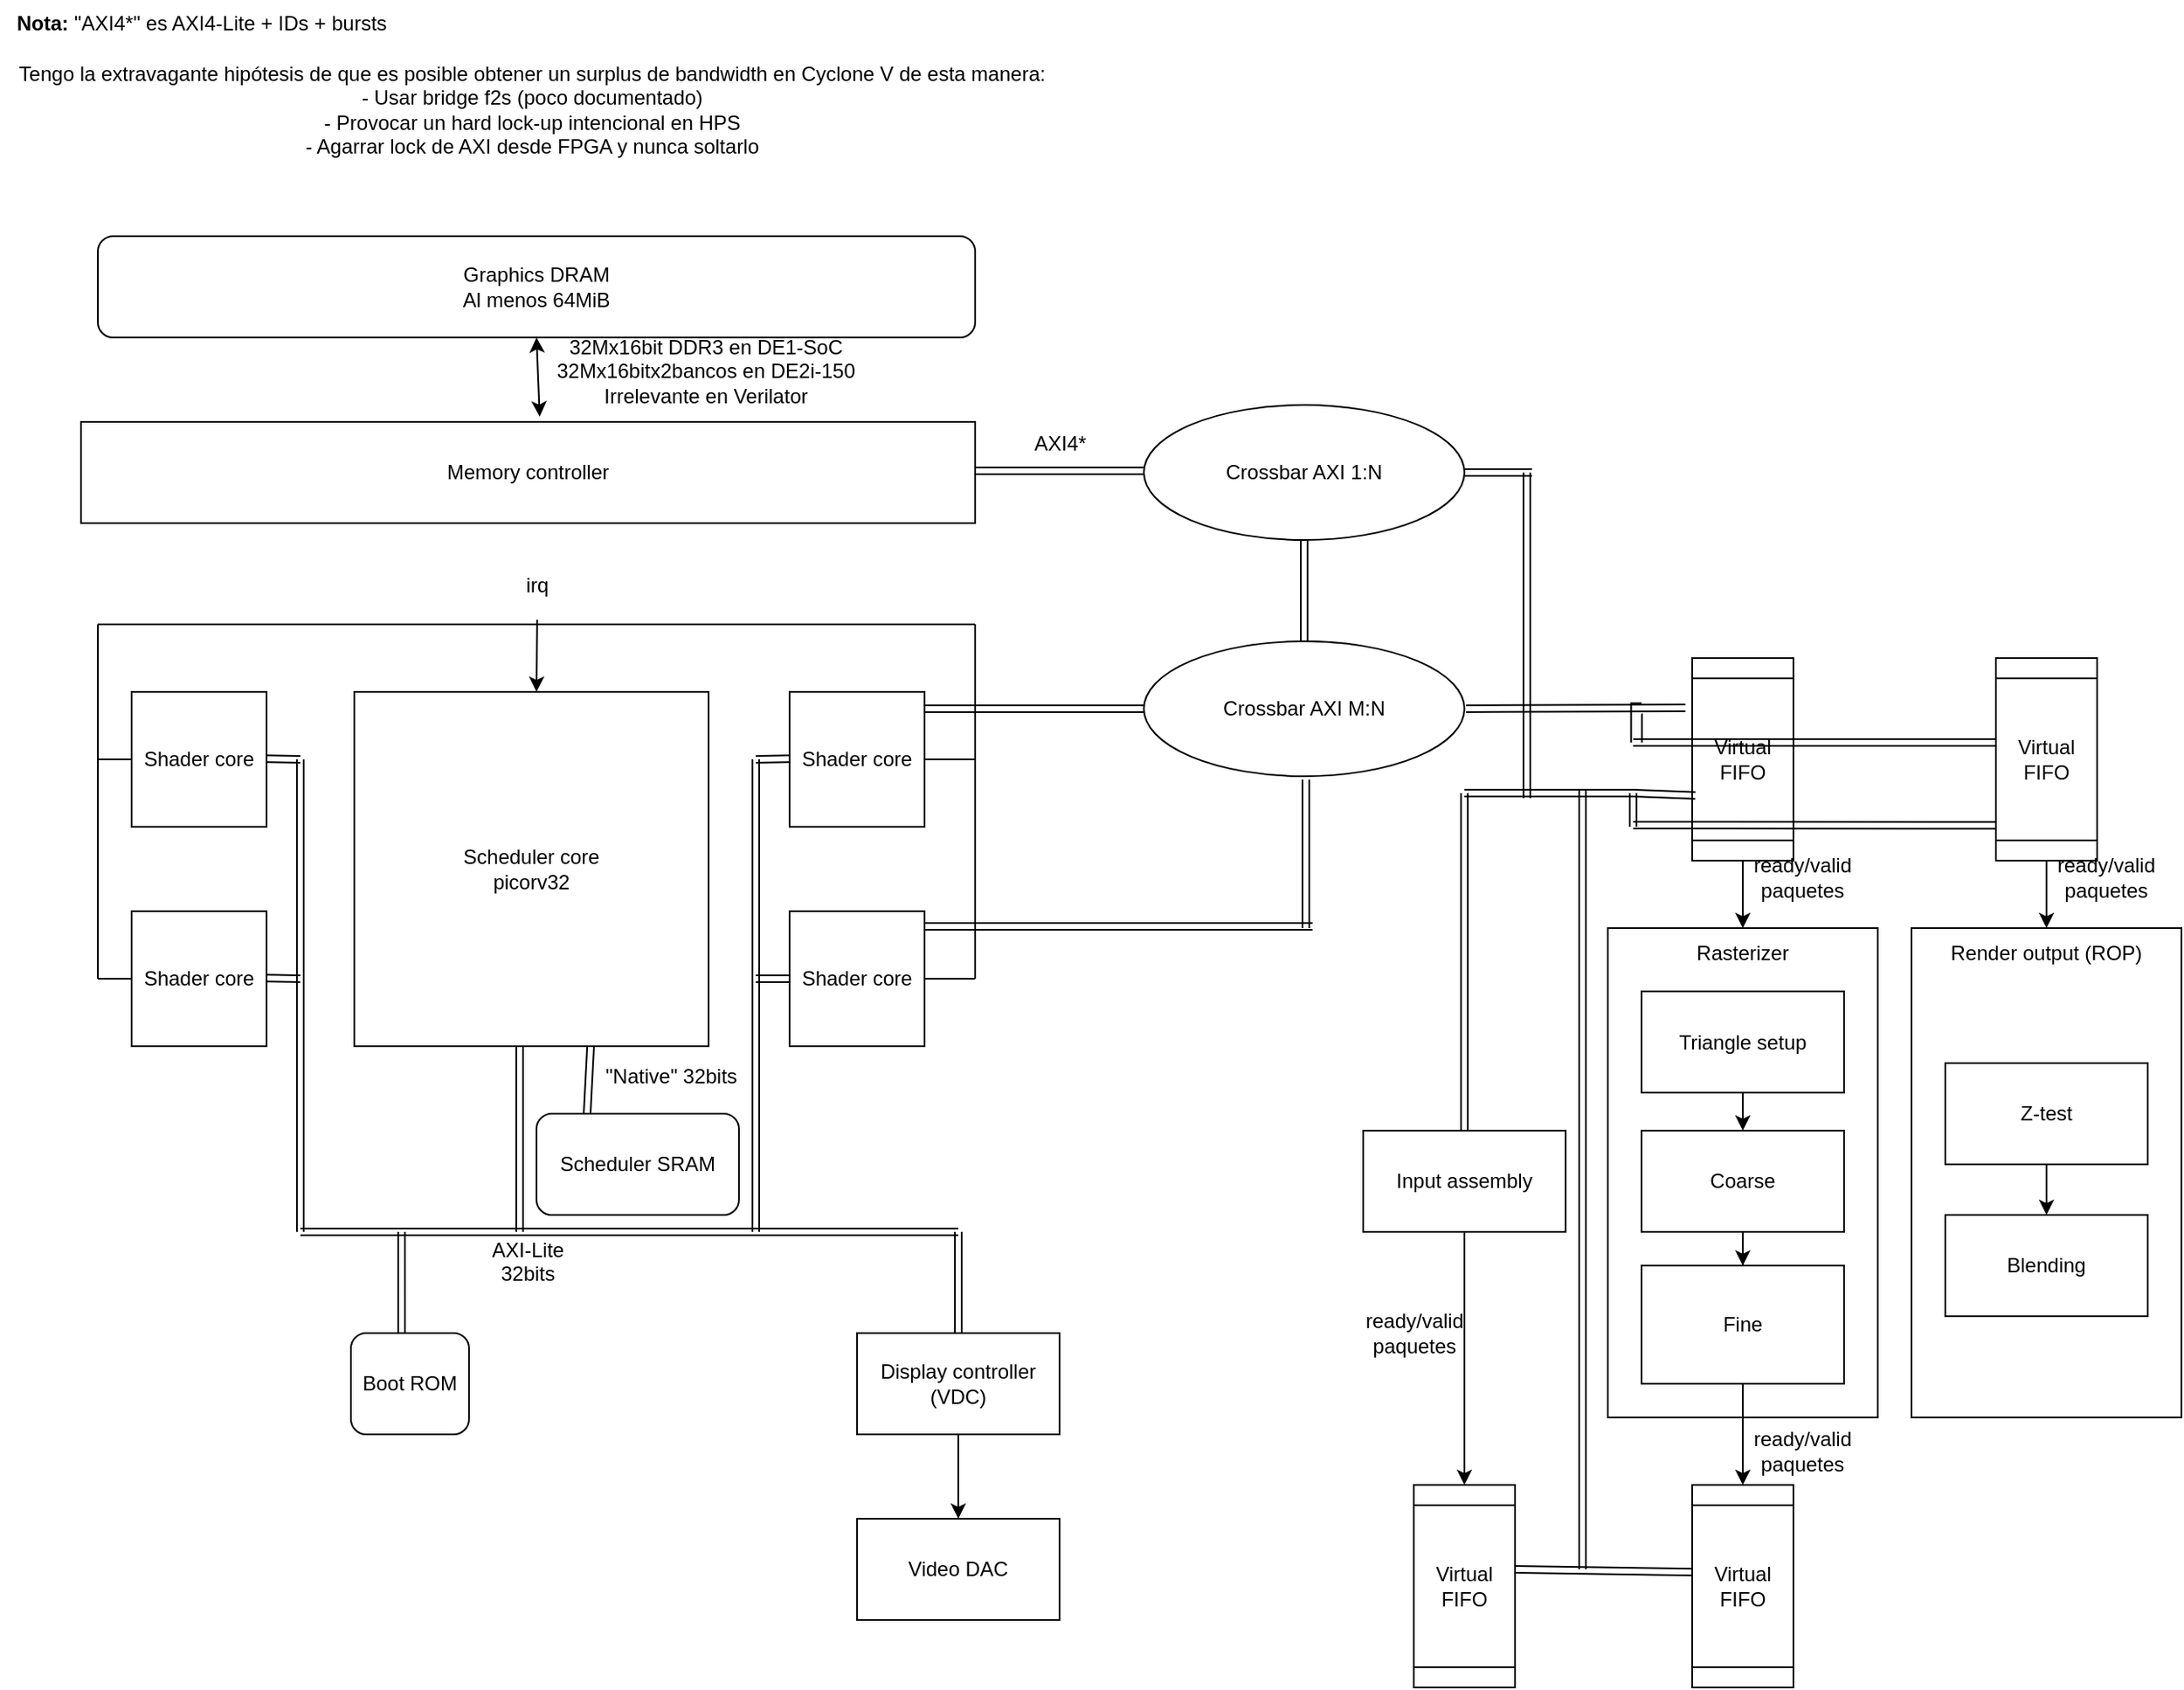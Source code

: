 <mxfile version="24.0.4" type="device">
  <diagram name="Page-1" id="Q2LszdOE8oD0aeODJamO">
    <mxGraphModel dx="696" dy="1503" grid="1" gridSize="10" guides="1" tooltips="1" connect="1" arrows="1" fold="1" page="1" pageScale="1" pageWidth="850" pageHeight="1100" math="0" shadow="0">
      <root>
        <mxCell id="0" />
        <mxCell id="1" parent="0" />
        <mxCell id="-E1Ao5R2xKxs-zW9gW03-2" value="&lt;div&gt;Scheduler core&lt;br&gt;&lt;/div&gt;&lt;div&gt;picorv32&lt;/div&gt;" style="whiteSpace=wrap;html=1;aspect=fixed;" parent="1" vertex="1">
          <mxGeometry x="262" y="130" width="210" height="210" as="geometry" />
        </mxCell>
        <mxCell id="-E1Ao5R2xKxs-zW9gW03-3" value="Shader core" style="whiteSpace=wrap;html=1;aspect=fixed;" parent="1" vertex="1">
          <mxGeometry x="130" y="130" width="80" height="80" as="geometry" />
        </mxCell>
        <mxCell id="-E1Ao5R2xKxs-zW9gW03-4" value="Shader core" style="whiteSpace=wrap;html=1;aspect=fixed;" parent="1" vertex="1">
          <mxGeometry x="520" y="130" width="80" height="80" as="geometry" />
        </mxCell>
        <mxCell id="-E1Ao5R2xKxs-zW9gW03-6" value="Shader core" style="whiteSpace=wrap;html=1;aspect=fixed;" parent="1" vertex="1">
          <mxGeometry x="520" y="260" width="80" height="80" as="geometry" />
        </mxCell>
        <mxCell id="-E1Ao5R2xKxs-zW9gW03-7" value="Shader core" style="whiteSpace=wrap;html=1;aspect=fixed;" parent="1" vertex="1">
          <mxGeometry x="130" y="260" width="80" height="80" as="geometry" />
        </mxCell>
        <mxCell id="-E1Ao5R2xKxs-zW9gW03-8" value="Boot ROM" style="rounded=1;whiteSpace=wrap;html=1;" parent="1" vertex="1">
          <mxGeometry x="260" y="510" width="70" height="60" as="geometry" />
        </mxCell>
        <mxCell id="-E1Ao5R2xKxs-zW9gW03-9" value="Scheduler SRAM" style="rounded=1;whiteSpace=wrap;html=1;" parent="1" vertex="1">
          <mxGeometry x="370" y="380" width="120" height="60" as="geometry" />
        </mxCell>
        <mxCell id="-E1Ao5R2xKxs-zW9gW03-11" value="" style="shape=link;html=1;rounded=0;" parent="1" edge="1">
          <mxGeometry width="100" relative="1" as="geometry">
            <mxPoint x="360" y="450" as="sourcePoint" />
            <mxPoint x="360" y="340" as="targetPoint" />
          </mxGeometry>
        </mxCell>
        <mxCell id="-E1Ao5R2xKxs-zW9gW03-21" value="" style="shape=link;html=1;rounded=0;" parent="1" edge="1">
          <mxGeometry width="100" relative="1" as="geometry">
            <mxPoint x="230" y="450" as="sourcePoint" />
            <mxPoint x="360" y="450" as="targetPoint" />
          </mxGeometry>
        </mxCell>
        <mxCell id="-E1Ao5R2xKxs-zW9gW03-22" value="" style="shape=link;html=1;rounded=0;" parent="1" edge="1">
          <mxGeometry width="100" relative="1" as="geometry">
            <mxPoint x="350" y="450" as="sourcePoint" />
            <mxPoint x="500" y="450" as="targetPoint" />
          </mxGeometry>
        </mxCell>
        <mxCell id="-E1Ao5R2xKxs-zW9gW03-23" value="" style="shape=link;html=1;rounded=0;entryX=0.429;entryY=0;entryDx=0;entryDy=0;entryPerimeter=0;" parent="1" target="-E1Ao5R2xKxs-zW9gW03-8" edge="1">
          <mxGeometry width="100" relative="1" as="geometry">
            <mxPoint x="290" y="450" as="sourcePoint" />
            <mxPoint x="475" y="420" as="targetPoint" />
          </mxGeometry>
        </mxCell>
        <mxCell id="-E1Ao5R2xKxs-zW9gW03-26" value="" style="shape=link;html=1;rounded=0;" parent="1" edge="1">
          <mxGeometry width="100" relative="1" as="geometry">
            <mxPoint x="500" y="170" as="sourcePoint" />
            <mxPoint x="500" y="450" as="targetPoint" />
          </mxGeometry>
        </mxCell>
        <mxCell id="-E1Ao5R2xKxs-zW9gW03-27" value="" style="shape=link;html=1;rounded=0;" parent="1" edge="1">
          <mxGeometry width="100" relative="1" as="geometry">
            <mxPoint x="230" y="170" as="sourcePoint" />
            <mxPoint x="230" y="450" as="targetPoint" />
          </mxGeometry>
        </mxCell>
        <mxCell id="-E1Ao5R2xKxs-zW9gW03-28" value="" style="shape=link;html=1;rounded=0;" parent="1" edge="1">
          <mxGeometry width="100" relative="1" as="geometry">
            <mxPoint x="210" y="299.58" as="sourcePoint" />
            <mxPoint x="230" y="300" as="targetPoint" />
          </mxGeometry>
        </mxCell>
        <mxCell id="-E1Ao5R2xKxs-zW9gW03-29" value="" style="shape=link;html=1;rounded=0;entryX=0;entryY=0.5;entryDx=0;entryDy=0;" parent="1" target="-E1Ao5R2xKxs-zW9gW03-6" edge="1">
          <mxGeometry width="100" relative="1" as="geometry">
            <mxPoint x="500" y="300" as="sourcePoint" />
            <mxPoint x="520" y="289.58" as="targetPoint" />
          </mxGeometry>
        </mxCell>
        <mxCell id="-E1Ao5R2xKxs-zW9gW03-30" value="" style="shape=link;html=1;rounded=0;" parent="1" edge="1">
          <mxGeometry width="100" relative="1" as="geometry">
            <mxPoint x="210" y="169.58" as="sourcePoint" />
            <mxPoint x="230" y="170" as="targetPoint" />
          </mxGeometry>
        </mxCell>
        <mxCell id="-E1Ao5R2xKxs-zW9gW03-31" value="" style="shape=link;html=1;rounded=0;" parent="1" edge="1">
          <mxGeometry width="100" relative="1" as="geometry">
            <mxPoint x="500" y="170" as="sourcePoint" />
            <mxPoint x="520" y="169.58" as="targetPoint" />
          </mxGeometry>
        </mxCell>
        <mxCell id="-E1Ao5R2xKxs-zW9gW03-33" value="" style="endArrow=classic;html=1;rounded=0;entryX=0.541;entryY=0.013;entryDx=0;entryDy=0;entryPerimeter=0;" parent="1" edge="1">
          <mxGeometry width="50" height="50" relative="1" as="geometry">
            <mxPoint x="370.39" y="87.27" as="sourcePoint" />
            <mxPoint x="370" y="130.0" as="targetPoint" />
          </mxGeometry>
        </mxCell>
        <mxCell id="-E1Ao5R2xKxs-zW9gW03-34" value="" style="endArrow=none;html=1;rounded=0;" parent="1" edge="1">
          <mxGeometry width="50" height="50" relative="1" as="geometry">
            <mxPoint x="110" y="90" as="sourcePoint" />
            <mxPoint x="370" y="90" as="targetPoint" />
          </mxGeometry>
        </mxCell>
        <mxCell id="-E1Ao5R2xKxs-zW9gW03-35" value="" style="endArrow=none;html=1;rounded=0;" parent="1" edge="1">
          <mxGeometry width="50" height="50" relative="1" as="geometry">
            <mxPoint x="110" y="300" as="sourcePoint" />
            <mxPoint x="110" y="90" as="targetPoint" />
          </mxGeometry>
        </mxCell>
        <mxCell id="-E1Ao5R2xKxs-zW9gW03-36" value="" style="endArrow=none;html=1;rounded=0;entryX=0;entryY=0.5;entryDx=0;entryDy=0;" parent="1" edge="1">
          <mxGeometry width="50" height="50" relative="1" as="geometry">
            <mxPoint x="110" y="300" as="sourcePoint" />
            <mxPoint x="130" y="300" as="targetPoint" />
          </mxGeometry>
        </mxCell>
        <mxCell id="-E1Ao5R2xKxs-zW9gW03-38" value="" style="endArrow=none;html=1;rounded=0;" parent="1" edge="1">
          <mxGeometry width="50" height="50" relative="1" as="geometry">
            <mxPoint x="110" y="170" as="sourcePoint" />
            <mxPoint x="130" y="170" as="targetPoint" />
          </mxGeometry>
        </mxCell>
        <mxCell id="-E1Ao5R2xKxs-zW9gW03-39" value="" style="endArrow=none;html=1;rounded=0;" parent="1" edge="1">
          <mxGeometry width="50" height="50" relative="1" as="geometry">
            <mxPoint x="370" y="90" as="sourcePoint" />
            <mxPoint x="630" y="90" as="targetPoint" />
          </mxGeometry>
        </mxCell>
        <mxCell id="-E1Ao5R2xKxs-zW9gW03-40" value="" style="endArrow=none;html=1;rounded=0;" parent="1" edge="1">
          <mxGeometry width="50" height="50" relative="1" as="geometry">
            <mxPoint x="630" y="300" as="sourcePoint" />
            <mxPoint x="630" y="90" as="targetPoint" />
          </mxGeometry>
        </mxCell>
        <mxCell id="-E1Ao5R2xKxs-zW9gW03-47" value="" style="endArrow=none;html=1;rounded=0;" parent="1" edge="1">
          <mxGeometry width="50" height="50" relative="1" as="geometry">
            <mxPoint x="630" y="170" as="sourcePoint" />
            <mxPoint x="600" y="170" as="targetPoint" />
          </mxGeometry>
        </mxCell>
        <mxCell id="-E1Ao5R2xKxs-zW9gW03-48" value="" style="endArrow=none;html=1;rounded=0;exitX=1;exitY=0.5;exitDx=0;exitDy=0;" parent="1" source="-E1Ao5R2xKxs-zW9gW03-6" edge="1">
          <mxGeometry width="50" height="50" relative="1" as="geometry">
            <mxPoint x="670" y="250" as="sourcePoint" />
            <mxPoint x="630" y="300" as="targetPoint" />
          </mxGeometry>
        </mxCell>
        <mxCell id="-E1Ao5R2xKxs-zW9gW03-49" value="irq" style="text;html=1;align=center;verticalAlign=middle;resizable=0;points=[];autosize=1;strokeColor=none;fillColor=none;" parent="1" vertex="1">
          <mxGeometry x="350" y="52" width="40" height="30" as="geometry" />
        </mxCell>
        <mxCell id="-E1Ao5R2xKxs-zW9gW03-50" value="&lt;div&gt;AXI-Lite 32bits&lt;/div&gt;&lt;div&gt;&lt;br&gt;&lt;/div&gt;" style="text;html=1;align=center;verticalAlign=middle;whiteSpace=wrap;rounded=0;" parent="1" vertex="1">
          <mxGeometry x="325" y="460" width="80" height="30" as="geometry" />
        </mxCell>
        <mxCell id="-E1Ao5R2xKxs-zW9gW03-53" value="&lt;div&gt;Graphics DRAM&lt;/div&gt;&lt;div&gt;Al menos 64MiB&lt;br&gt;&lt;/div&gt;" style="rounded=1;whiteSpace=wrap;html=1;" parent="1" vertex="1">
          <mxGeometry x="110" y="-140" width="520" height="60" as="geometry" />
        </mxCell>
        <mxCell id="s-TU3r22yMbpCtiJYlU4-91" style="edgeStyle=orthogonalEdgeStyle;rounded=0;orthogonalLoop=1;jettySize=auto;html=1;" parent="1" source="-E1Ao5R2xKxs-zW9gW03-54" target="-E1Ao5R2xKxs-zW9gW03-62" edge="1">
          <mxGeometry relative="1" as="geometry" />
        </mxCell>
        <mxCell id="-E1Ao5R2xKxs-zW9gW03-54" value="Display controller (VDC)" style="rounded=0;whiteSpace=wrap;html=1;" parent="1" vertex="1">
          <mxGeometry x="560" y="510" width="120" height="60" as="geometry" />
        </mxCell>
        <mxCell id="-E1Ao5R2xKxs-zW9gW03-55" value="Memory controller" style="rounded=0;whiteSpace=wrap;html=1;" parent="1" vertex="1">
          <mxGeometry x="100" y="-30" width="530" height="60" as="geometry" />
        </mxCell>
        <mxCell id="-E1Ao5R2xKxs-zW9gW03-57" value="" style="endArrow=classic;startArrow=classic;html=1;rounded=0;entryX=0.5;entryY=1;entryDx=0;entryDy=0;exitX=0.513;exitY=-0.053;exitDx=0;exitDy=0;exitPerimeter=0;" parent="1" source="-E1Ao5R2xKxs-zW9gW03-55" target="-E1Ao5R2xKxs-zW9gW03-53" edge="1">
          <mxGeometry width="50" height="50" relative="1" as="geometry">
            <mxPoint x="370" y="-40" as="sourcePoint" />
            <mxPoint x="430" y="20" as="targetPoint" />
          </mxGeometry>
        </mxCell>
        <mxCell id="-E1Ao5R2xKxs-zW9gW03-58" value="&lt;div&gt;32Mx16bit DDR3 en DE1-SoC&lt;br&gt;32Mx16bitx2bancos en DE2i-150&lt;br&gt;&lt;/div&gt;&lt;div&gt;Irrelevante en Verilator&lt;br&gt;&lt;/div&gt;" style="text;html=1;align=center;verticalAlign=middle;resizable=0;points=[];autosize=1;strokeColor=none;fillColor=none;" parent="1" vertex="1">
          <mxGeometry x="370" y="-90" width="200" height="60" as="geometry" />
        </mxCell>
        <mxCell id="-E1Ao5R2xKxs-zW9gW03-60" value="&lt;div&gt;Tengo la extravagante hipótesis de que es posible obtener un surplus de bandwidth en Cyclone V de esta manera:&lt;/div&gt;&lt;div&gt;- Usar bridge f2s (poco documentado)&lt;/div&gt;&lt;div&gt;- Provocar un hard lock-up intencional en HPS&lt;br&gt;&lt;/div&gt;&lt;div&gt;- Agarrar lock de AXI desde FPGA y nunca soltarlo&lt;/div&gt;" style="text;html=1;align=center;verticalAlign=middle;resizable=0;points=[];autosize=1;strokeColor=none;fillColor=none;" parent="1" vertex="1">
          <mxGeometry x="52" y="-250" width="630" height="70" as="geometry" />
        </mxCell>
        <mxCell id="-E1Ao5R2xKxs-zW9gW03-62" value="Video DAC" style="rounded=0;whiteSpace=wrap;html=1;" parent="1" vertex="1">
          <mxGeometry x="560" y="620" width="120" height="60" as="geometry" />
        </mxCell>
        <mxCell id="-E1Ao5R2xKxs-zW9gW03-65" value="" style="shape=link;html=1;rounded=0;" parent="1" edge="1">
          <mxGeometry width="100" relative="1" as="geometry">
            <mxPoint x="500" y="450" as="sourcePoint" />
            <mxPoint x="620" y="450" as="targetPoint" />
          </mxGeometry>
        </mxCell>
        <mxCell id="-E1Ao5R2xKxs-zW9gW03-66" value="" style="shape=link;html=1;rounded=0;" parent="1" target="-E1Ao5R2xKxs-zW9gW03-54" edge="1">
          <mxGeometry width="100" relative="1" as="geometry">
            <mxPoint x="620" y="450" as="sourcePoint" />
            <mxPoint x="740" y="540" as="targetPoint" />
          </mxGeometry>
        </mxCell>
        <mxCell id="s-TU3r22yMbpCtiJYlU4-5" value="Virtual FIFO" style="shape=process;whiteSpace=wrap;html=1;backgroundOutline=1;direction=south;" parent="1" vertex="1">
          <mxGeometry x="1055" y="600" width="60" height="120" as="geometry" />
        </mxCell>
        <mxCell id="s-TU3r22yMbpCtiJYlU4-6" value="" style="shape=link;html=1;rounded=0;exitX=0.667;exitY=1;exitDx=0;exitDy=0;exitPerimeter=0;" parent="1" source="-E1Ao5R2xKxs-zW9gW03-2" edge="1">
          <mxGeometry width="100" relative="1" as="geometry">
            <mxPoint x="405" y="340" as="sourcePoint" />
            <mxPoint x="400" y="380" as="targetPoint" />
          </mxGeometry>
        </mxCell>
        <mxCell id="s-TU3r22yMbpCtiJYlU4-10" value="" style="rounded=0;whiteSpace=wrap;html=1;" parent="1" vertex="1">
          <mxGeometry x="1005" y="270" width="160" height="290" as="geometry" />
        </mxCell>
        <mxCell id="s-TU3r22yMbpCtiJYlU4-24" style="edgeStyle=orthogonalEdgeStyle;rounded=0;orthogonalLoop=1;jettySize=auto;html=1;" parent="1" source="s-TU3r22yMbpCtiJYlU4-1" target="s-TU3r22yMbpCtiJYlU4-2" edge="1">
          <mxGeometry relative="1" as="geometry" />
        </mxCell>
        <mxCell id="s-TU3r22yMbpCtiJYlU4-1" value="Triangle setup" style="rounded=0;whiteSpace=wrap;html=1;" parent="1" vertex="1">
          <mxGeometry x="1025" y="307.5" width="120" height="60" as="geometry" />
        </mxCell>
        <mxCell id="s-TU3r22yMbpCtiJYlU4-26" value="" style="edgeStyle=orthogonalEdgeStyle;rounded=0;orthogonalLoop=1;jettySize=auto;html=1;" parent="1" source="s-TU3r22yMbpCtiJYlU4-2" target="s-TU3r22yMbpCtiJYlU4-3" edge="1">
          <mxGeometry relative="1" as="geometry" />
        </mxCell>
        <mxCell id="s-TU3r22yMbpCtiJYlU4-2" value="Coarse" style="rounded=0;whiteSpace=wrap;html=1;" parent="1" vertex="1">
          <mxGeometry x="1025" y="390" width="120" height="60" as="geometry" />
        </mxCell>
        <mxCell id="s-TU3r22yMbpCtiJYlU4-3" value="Fine" style="rounded=0;whiteSpace=wrap;html=1;" parent="1" vertex="1">
          <mxGeometry x="1025" y="470" width="120" height="70" as="geometry" />
        </mxCell>
        <mxCell id="s-TU3r22yMbpCtiJYlU4-7" value="&lt;div&gt;&quot;Native&quot; 32bits&lt;br&gt;&lt;/div&gt;&lt;div&gt;&lt;br&gt;&lt;/div&gt;" style="text;html=1;align=center;verticalAlign=middle;whiteSpace=wrap;rounded=0;" parent="1" vertex="1">
          <mxGeometry x="410" y="350" width="80" height="30" as="geometry" />
        </mxCell>
        <mxCell id="s-TU3r22yMbpCtiJYlU4-54" style="edgeStyle=orthogonalEdgeStyle;rounded=0;orthogonalLoop=1;jettySize=auto;html=1;" parent="1" edge="1">
          <mxGeometry relative="1" as="geometry">
            <mxPoint x="920" y="450" as="sourcePoint" />
            <mxPoint x="920" y="600" as="targetPoint" />
          </mxGeometry>
        </mxCell>
        <mxCell id="s-TU3r22yMbpCtiJYlU4-8" value="Input assembly" style="rounded=0;whiteSpace=wrap;html=1;" parent="1" vertex="1">
          <mxGeometry x="860" y="390" width="120" height="60" as="geometry" />
        </mxCell>
        <mxCell id="s-TU3r22yMbpCtiJYlU4-11" value="Rasterizer" style="text;html=1;align=center;verticalAlign=middle;whiteSpace=wrap;rounded=0;" parent="1" vertex="1">
          <mxGeometry x="1055" y="270" width="60" height="30" as="geometry" />
        </mxCell>
        <mxCell id="s-TU3r22yMbpCtiJYlU4-14" value="" style="rounded=0;whiteSpace=wrap;html=1;" parent="1" vertex="1">
          <mxGeometry x="1185" y="270" width="160" height="290" as="geometry" />
        </mxCell>
        <mxCell id="s-TU3r22yMbpCtiJYlU4-36" style="edgeStyle=orthogonalEdgeStyle;rounded=0;orthogonalLoop=1;jettySize=auto;html=1;entryX=0.5;entryY=0;entryDx=0;entryDy=0;" parent="1" source="s-TU3r22yMbpCtiJYlU4-15" target="s-TU3r22yMbpCtiJYlU4-16" edge="1">
          <mxGeometry relative="1" as="geometry" />
        </mxCell>
        <mxCell id="s-TU3r22yMbpCtiJYlU4-15" value="Z-test" style="rounded=0;whiteSpace=wrap;html=1;" parent="1" vertex="1">
          <mxGeometry x="1205" y="350" width="120" height="60" as="geometry" />
        </mxCell>
        <mxCell id="s-TU3r22yMbpCtiJYlU4-16" value="Blending" style="rounded=0;whiteSpace=wrap;html=1;" parent="1" vertex="1">
          <mxGeometry x="1205" y="440" width="120" height="60" as="geometry" />
        </mxCell>
        <mxCell id="s-TU3r22yMbpCtiJYlU4-18" value="Render output (ROP)" style="text;html=1;align=center;verticalAlign=middle;whiteSpace=wrap;rounded=0;" parent="1" vertex="1">
          <mxGeometry x="1185" y="270" width="160" height="30" as="geometry" />
        </mxCell>
        <mxCell id="s-TU3r22yMbpCtiJYlU4-37" value="" style="shape=link;html=1;rounded=0;" parent="1" edge="1">
          <mxGeometry width="100" relative="1" as="geometry">
            <mxPoint x="630" y="-1" as="sourcePoint" />
            <mxPoint x="730" y="-1" as="targetPoint" />
          </mxGeometry>
        </mxCell>
        <mxCell id="s-TU3r22yMbpCtiJYlU4-59" style="edgeStyle=orthogonalEdgeStyle;rounded=0;orthogonalLoop=1;jettySize=auto;html=1;entryX=0.5;entryY=0;entryDx=0;entryDy=0;shape=link;" parent="1" source="s-TU3r22yMbpCtiJYlU4-40" target="s-TU3r22yMbpCtiJYlU4-58" edge="1">
          <mxGeometry relative="1" as="geometry" />
        </mxCell>
        <mxCell id="s-TU3r22yMbpCtiJYlU4-72" style="edgeStyle=orthogonalEdgeStyle;rounded=0;orthogonalLoop=1;jettySize=auto;html=1;shape=link;" parent="1" source="s-TU3r22yMbpCtiJYlU4-40" edge="1">
          <mxGeometry relative="1" as="geometry">
            <mxPoint x="960" as="targetPoint" />
          </mxGeometry>
        </mxCell>
        <mxCell id="s-TU3r22yMbpCtiJYlU4-40" value="Crossbar AXI 1:N" style="ellipse;whiteSpace=wrap;html=1;" parent="1" vertex="1">
          <mxGeometry x="730" y="-40" width="190" height="80" as="geometry" />
        </mxCell>
        <mxCell id="s-TU3r22yMbpCtiJYlU4-41" value="AXI4*" style="text;html=1;align=center;verticalAlign=middle;resizable=0;points=[];autosize=1;strokeColor=none;fillColor=none;" parent="1" vertex="1">
          <mxGeometry x="655" y="-32" width="50" height="30" as="geometry" />
        </mxCell>
        <mxCell id="s-TU3r22yMbpCtiJYlU4-42" value="&lt;b&gt;Nota: &lt;/b&gt;&quot;AXI4*&quot; es AXI4-Lite + IDs + bursts" style="text;whiteSpace=wrap;html=1;" parent="1" vertex="1">
          <mxGeometry x="60" y="-280" width="231" height="40" as="geometry" />
        </mxCell>
        <mxCell id="s-TU3r22yMbpCtiJYlU4-51" style="edgeStyle=orthogonalEdgeStyle;rounded=0;orthogonalLoop=1;jettySize=auto;html=1;entryX=0.5;entryY=0;entryDx=0;entryDy=0;" parent="1" source="s-TU3r22yMbpCtiJYlU4-44" target="s-TU3r22yMbpCtiJYlU4-11" edge="1">
          <mxGeometry relative="1" as="geometry" />
        </mxCell>
        <mxCell id="s-TU3r22yMbpCtiJYlU4-44" value="Virtual FIFO" style="shape=process;whiteSpace=wrap;html=1;backgroundOutline=1;direction=south;" parent="1" vertex="1">
          <mxGeometry x="1055" y="110" width="60" height="120" as="geometry" />
        </mxCell>
        <mxCell id="s-TU3r22yMbpCtiJYlU4-52" style="edgeStyle=orthogonalEdgeStyle;rounded=0;orthogonalLoop=1;jettySize=auto;html=1;entryX=0.5;entryY=0;entryDx=0;entryDy=0;" parent="1" source="s-TU3r22yMbpCtiJYlU4-46" target="s-TU3r22yMbpCtiJYlU4-18" edge="1">
          <mxGeometry relative="1" as="geometry" />
        </mxCell>
        <mxCell id="s-TU3r22yMbpCtiJYlU4-46" value="Virtual FIFO" style="shape=process;whiteSpace=wrap;html=1;backgroundOutline=1;direction=south;" parent="1" vertex="1">
          <mxGeometry x="1235" y="110" width="60" height="120" as="geometry" />
        </mxCell>
        <mxCell id="s-TU3r22yMbpCtiJYlU4-47" value="Virtual FIFO" style="shape=process;whiteSpace=wrap;html=1;backgroundOutline=1;direction=south;" parent="1" vertex="1">
          <mxGeometry x="890" y="600" width="60" height="120" as="geometry" />
        </mxCell>
        <mxCell id="s-TU3r22yMbpCtiJYlU4-50" style="edgeStyle=orthogonalEdgeStyle;rounded=0;orthogonalLoop=1;jettySize=auto;html=1;entryX=0;entryY=0.5;entryDx=0;entryDy=0;entryPerimeter=0;" parent="1" source="s-TU3r22yMbpCtiJYlU4-3" target="s-TU3r22yMbpCtiJYlU4-5" edge="1">
          <mxGeometry relative="1" as="geometry" />
        </mxCell>
        <mxCell id="s-TU3r22yMbpCtiJYlU4-55" value="" style="shape=link;html=1;rounded=0;exitX=1;exitY=0.5;exitDx=0;exitDy=0;" parent="1" edge="1">
          <mxGeometry width="100" relative="1" as="geometry">
            <mxPoint x="921.0" y="140" as="sourcePoint" />
            <mxPoint x="1051" y="139.47" as="targetPoint" />
          </mxGeometry>
        </mxCell>
        <mxCell id="s-TU3r22yMbpCtiJYlU4-56" value="" style="shape=link;html=1;rounded=0;" parent="1" edge="1">
          <mxGeometry width="100" relative="1" as="geometry">
            <mxPoint x="1020" y="160" as="sourcePoint" />
            <mxPoint x="1235" y="160" as="targetPoint" />
          </mxGeometry>
        </mxCell>
        <mxCell id="s-TU3r22yMbpCtiJYlU4-57" value="" style="shape=link;html=1;rounded=0;entryX=0;entryY=0.5;entryDx=0;entryDy=0;" parent="1" target="s-TU3r22yMbpCtiJYlU4-58" edge="1">
          <mxGeometry width="100" relative="1" as="geometry">
            <mxPoint x="600" y="140" as="sourcePoint" />
            <mxPoint x="720" y="140" as="targetPoint" />
          </mxGeometry>
        </mxCell>
        <mxCell id="s-TU3r22yMbpCtiJYlU4-58" value="Crossbar AXI M:N" style="ellipse;whiteSpace=wrap;html=1;" parent="1" vertex="1">
          <mxGeometry x="730" y="100" width="190" height="80" as="geometry" />
        </mxCell>
        <mxCell id="s-TU3r22yMbpCtiJYlU4-61" value="" style="shape=link;html=1;rounded=0;" parent="1" edge="1">
          <mxGeometry width="100" relative="1" as="geometry">
            <mxPoint x="600" y="268.95" as="sourcePoint" />
            <mxPoint x="830" y="269" as="targetPoint" />
          </mxGeometry>
        </mxCell>
        <mxCell id="s-TU3r22yMbpCtiJYlU4-62" style="edgeStyle=orthogonalEdgeStyle;rounded=0;orthogonalLoop=1;jettySize=auto;html=1;shape=link;" parent="1" edge="1">
          <mxGeometry relative="1" as="geometry">
            <mxPoint x="826" y="182" as="sourcePoint" />
            <mxPoint x="826" y="270" as="targetPoint" />
          </mxGeometry>
        </mxCell>
        <mxCell id="s-TU3r22yMbpCtiJYlU4-67" value="" style="shape=link;html=1;rounded=0;" parent="1" edge="1">
          <mxGeometry width="100" relative="1" as="geometry">
            <mxPoint x="955" y="190" as="sourcePoint" />
            <mxPoint x="1020" y="190" as="targetPoint" />
          </mxGeometry>
        </mxCell>
        <mxCell id="s-TU3r22yMbpCtiJYlU4-73" style="edgeStyle=orthogonalEdgeStyle;rounded=0;orthogonalLoop=1;jettySize=auto;html=1;shape=link;" parent="1" edge="1">
          <mxGeometry relative="1" as="geometry">
            <mxPoint x="957" as="sourcePoint" />
            <mxPoint x="957" y="193" as="targetPoint" />
          </mxGeometry>
        </mxCell>
        <mxCell id="s-TU3r22yMbpCtiJYlU4-75" value="" style="shape=link;html=1;rounded=0;" parent="1" edge="1">
          <mxGeometry width="100" relative="1" as="geometry">
            <mxPoint x="1020" y="209" as="sourcePoint" />
            <mxPoint x="1235" y="209.13" as="targetPoint" />
          </mxGeometry>
        </mxCell>
        <mxCell id="s-TU3r22yMbpCtiJYlU4-76" style="edgeStyle=orthogonalEdgeStyle;rounded=0;orthogonalLoop=1;jettySize=auto;html=1;shape=link;" parent="1" edge="1">
          <mxGeometry relative="1" as="geometry">
            <mxPoint x="1020" y="190" as="sourcePoint" />
            <mxPoint x="1020" y="210" as="targetPoint" />
          </mxGeometry>
        </mxCell>
        <mxCell id="s-TU3r22yMbpCtiJYlU4-77" value="" style="shape=link;html=1;rounded=0;entryX=0.678;entryY=0.969;entryDx=0;entryDy=0;entryPerimeter=0;" parent="1" target="s-TU3r22yMbpCtiJYlU4-44" edge="1">
          <mxGeometry width="100" relative="1" as="geometry">
            <mxPoint x="1020" y="190" as="sourcePoint" />
            <mxPoint x="1050" y="190" as="targetPoint" />
          </mxGeometry>
        </mxCell>
        <mxCell id="s-TU3r22yMbpCtiJYlU4-80" style="edgeStyle=orthogonalEdgeStyle;rounded=0;orthogonalLoop=1;jettySize=auto;html=1;shape=link;" parent="1" edge="1">
          <mxGeometry relative="1" as="geometry">
            <mxPoint x="990" y="188.5" as="sourcePoint" />
            <mxPoint x="990" y="650" as="targetPoint" />
          </mxGeometry>
        </mxCell>
        <mxCell id="s-TU3r22yMbpCtiJYlU4-82" value="" style="shape=link;html=1;rounded=0;exitX=0.417;exitY=0.007;exitDx=0;exitDy=0;exitPerimeter=0;entryX=0.43;entryY=0.997;entryDx=0;entryDy=0;entryPerimeter=0;" parent="1" source="s-TU3r22yMbpCtiJYlU4-47" target="s-TU3r22yMbpCtiJYlU4-5" edge="1">
          <mxGeometry width="100" relative="1" as="geometry">
            <mxPoint x="988" y="649.5" as="sourcePoint" />
            <mxPoint x="1050" y="651" as="targetPoint" />
          </mxGeometry>
        </mxCell>
        <mxCell id="s-TU3r22yMbpCtiJYlU4-83" style="edgeStyle=orthogonalEdgeStyle;rounded=0;orthogonalLoop=1;jettySize=auto;html=1;shape=link;" parent="1" edge="1">
          <mxGeometry relative="1" as="geometry">
            <mxPoint x="920" y="190" as="sourcePoint" />
            <mxPoint x="920" y="390" as="targetPoint" />
          </mxGeometry>
        </mxCell>
        <mxCell id="s-TU3r22yMbpCtiJYlU4-84" value="" style="shape=link;html=1;rounded=0;" parent="1" edge="1">
          <mxGeometry width="100" relative="1" as="geometry">
            <mxPoint x="920" y="190" as="sourcePoint" />
            <mxPoint x="955" y="190" as="targetPoint" />
          </mxGeometry>
        </mxCell>
        <mxCell id="s-TU3r22yMbpCtiJYlU4-85" value="&lt;div&gt;ready/valid&lt;/div&gt;&lt;div&gt;paquetes&lt;br&gt;&lt;/div&gt;" style="text;html=1;align=center;verticalAlign=middle;resizable=0;points=[];autosize=1;strokeColor=none;fillColor=none;" parent="1" vertex="1">
          <mxGeometry x="850" y="490" width="80" height="40" as="geometry" />
        </mxCell>
        <mxCell id="s-TU3r22yMbpCtiJYlU4-86" value="&lt;div&gt;ready/valid&lt;/div&gt;&lt;div&gt;paquetes&lt;br&gt;&lt;/div&gt;" style="text;html=1;align=center;verticalAlign=middle;resizable=0;points=[];autosize=1;strokeColor=none;fillColor=none;" parent="1" vertex="1">
          <mxGeometry x="1080" y="560" width="80" height="40" as="geometry" />
        </mxCell>
        <mxCell id="s-TU3r22yMbpCtiJYlU4-87" value="&lt;div&gt;ready/valid&lt;/div&gt;&lt;div&gt;paquetes&lt;br&gt;&lt;/div&gt;" style="text;html=1;align=center;verticalAlign=middle;resizable=0;points=[];autosize=1;strokeColor=none;fillColor=none;" parent="1" vertex="1">
          <mxGeometry x="1080" y="220" width="80" height="40" as="geometry" />
        </mxCell>
        <mxCell id="s-TU3r22yMbpCtiJYlU4-88" value="&lt;div&gt;ready/valid&lt;/div&gt;&lt;div&gt;paquetes&lt;br&gt;&lt;/div&gt;" style="text;html=1;align=center;verticalAlign=middle;resizable=0;points=[];autosize=1;strokeColor=none;fillColor=none;" parent="1" vertex="1">
          <mxGeometry x="1260" y="220" width="80" height="40" as="geometry" />
        </mxCell>
        <mxCell id="s-TU3r22yMbpCtiJYlU4-90" style="edgeStyle=orthogonalEdgeStyle;rounded=0;orthogonalLoop=1;jettySize=auto;html=1;shape=link;width=6.429;" parent="1" edge="1">
          <mxGeometry relative="1" as="geometry">
            <mxPoint x="1025" y="140" as="sourcePoint" />
            <mxPoint x="1022" y="160" as="targetPoint" />
          </mxGeometry>
        </mxCell>
      </root>
    </mxGraphModel>
  </diagram>
</mxfile>

